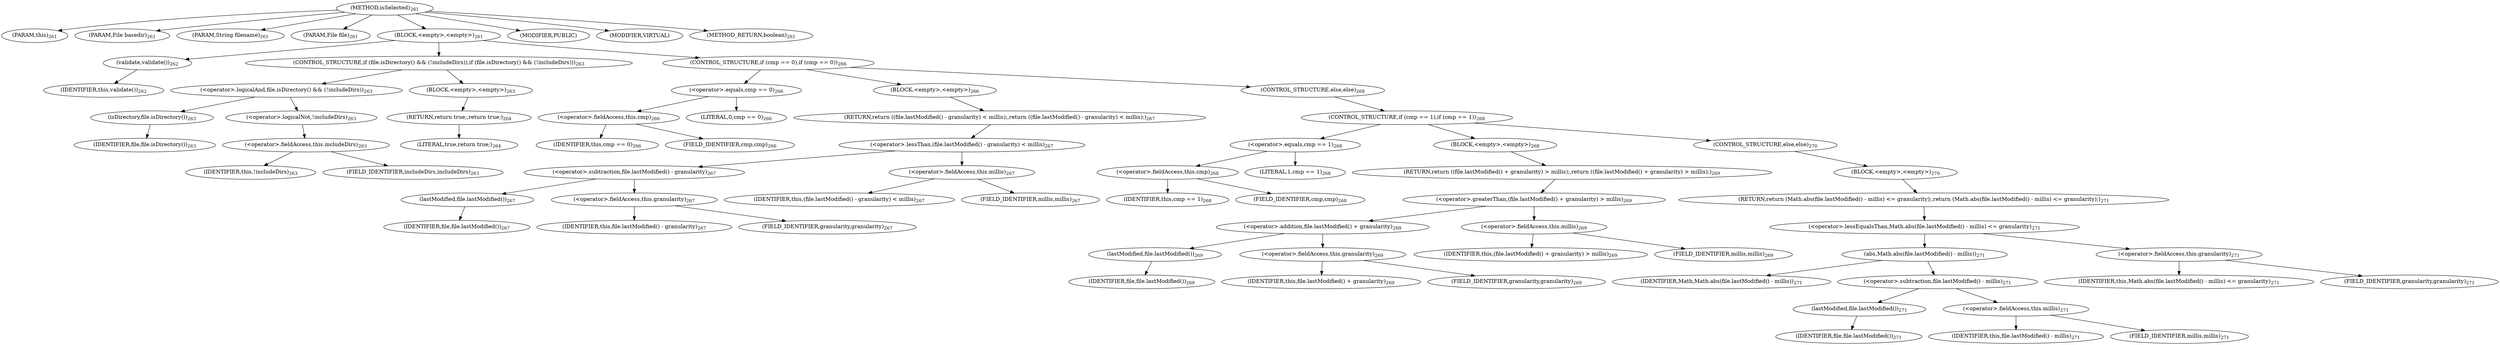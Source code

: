digraph "isSelected" {  
"478" [label = <(METHOD,isSelected)<SUB>261</SUB>> ]
"33" [label = <(PARAM,this)<SUB>261</SUB>> ]
"479" [label = <(PARAM,File basedir)<SUB>261</SUB>> ]
"480" [label = <(PARAM,String filename)<SUB>261</SUB>> ]
"481" [label = <(PARAM,File file)<SUB>261</SUB>> ]
"482" [label = <(BLOCK,&lt;empty&gt;,&lt;empty&gt;)<SUB>261</SUB>> ]
"483" [label = <(validate,validate())<SUB>262</SUB>> ]
"32" [label = <(IDENTIFIER,this,validate())<SUB>262</SUB>> ]
"484" [label = <(CONTROL_STRUCTURE,if (file.isDirectory() &amp;&amp; (!includeDirs)),if (file.isDirectory() &amp;&amp; (!includeDirs)))<SUB>263</SUB>> ]
"485" [label = <(&lt;operator&gt;.logicalAnd,file.isDirectory() &amp;&amp; (!includeDirs))<SUB>263</SUB>> ]
"486" [label = <(isDirectory,file.isDirectory())<SUB>263</SUB>> ]
"487" [label = <(IDENTIFIER,file,file.isDirectory())<SUB>263</SUB>> ]
"488" [label = <(&lt;operator&gt;.logicalNot,!includeDirs)<SUB>263</SUB>> ]
"489" [label = <(&lt;operator&gt;.fieldAccess,this.includeDirs)<SUB>263</SUB>> ]
"490" [label = <(IDENTIFIER,this,!includeDirs)<SUB>263</SUB>> ]
"491" [label = <(FIELD_IDENTIFIER,includeDirs,includeDirs)<SUB>263</SUB>> ]
"492" [label = <(BLOCK,&lt;empty&gt;,&lt;empty&gt;)<SUB>263</SUB>> ]
"493" [label = <(RETURN,return true;,return true;)<SUB>264</SUB>> ]
"494" [label = <(LITERAL,true,return true;)<SUB>264</SUB>> ]
"495" [label = <(CONTROL_STRUCTURE,if (cmp == 0),if (cmp == 0))<SUB>266</SUB>> ]
"496" [label = <(&lt;operator&gt;.equals,cmp == 0)<SUB>266</SUB>> ]
"497" [label = <(&lt;operator&gt;.fieldAccess,this.cmp)<SUB>266</SUB>> ]
"498" [label = <(IDENTIFIER,this,cmp == 0)<SUB>266</SUB>> ]
"499" [label = <(FIELD_IDENTIFIER,cmp,cmp)<SUB>266</SUB>> ]
"500" [label = <(LITERAL,0,cmp == 0)<SUB>266</SUB>> ]
"501" [label = <(BLOCK,&lt;empty&gt;,&lt;empty&gt;)<SUB>266</SUB>> ]
"502" [label = <(RETURN,return ((file.lastModified() - granularity) &lt; millis);,return ((file.lastModified() - granularity) &lt; millis);)<SUB>267</SUB>> ]
"503" [label = <(&lt;operator&gt;.lessThan,(file.lastModified() - granularity) &lt; millis)<SUB>267</SUB>> ]
"504" [label = <(&lt;operator&gt;.subtraction,file.lastModified() - granularity)<SUB>267</SUB>> ]
"505" [label = <(lastModified,file.lastModified())<SUB>267</SUB>> ]
"506" [label = <(IDENTIFIER,file,file.lastModified())<SUB>267</SUB>> ]
"507" [label = <(&lt;operator&gt;.fieldAccess,this.granularity)<SUB>267</SUB>> ]
"508" [label = <(IDENTIFIER,this,file.lastModified() - granularity)<SUB>267</SUB>> ]
"509" [label = <(FIELD_IDENTIFIER,granularity,granularity)<SUB>267</SUB>> ]
"510" [label = <(&lt;operator&gt;.fieldAccess,this.millis)<SUB>267</SUB>> ]
"511" [label = <(IDENTIFIER,this,(file.lastModified() - granularity) &lt; millis)<SUB>267</SUB>> ]
"512" [label = <(FIELD_IDENTIFIER,millis,millis)<SUB>267</SUB>> ]
"513" [label = <(CONTROL_STRUCTURE,else,else)<SUB>268</SUB>> ]
"514" [label = <(CONTROL_STRUCTURE,if (cmp == 1),if (cmp == 1))<SUB>268</SUB>> ]
"515" [label = <(&lt;operator&gt;.equals,cmp == 1)<SUB>268</SUB>> ]
"516" [label = <(&lt;operator&gt;.fieldAccess,this.cmp)<SUB>268</SUB>> ]
"517" [label = <(IDENTIFIER,this,cmp == 1)<SUB>268</SUB>> ]
"518" [label = <(FIELD_IDENTIFIER,cmp,cmp)<SUB>268</SUB>> ]
"519" [label = <(LITERAL,1,cmp == 1)<SUB>268</SUB>> ]
"520" [label = <(BLOCK,&lt;empty&gt;,&lt;empty&gt;)<SUB>268</SUB>> ]
"521" [label = <(RETURN,return ((file.lastModified() + granularity) &gt; millis);,return ((file.lastModified() + granularity) &gt; millis);)<SUB>269</SUB>> ]
"522" [label = <(&lt;operator&gt;.greaterThan,(file.lastModified() + granularity) &gt; millis)<SUB>269</SUB>> ]
"523" [label = <(&lt;operator&gt;.addition,file.lastModified() + granularity)<SUB>269</SUB>> ]
"524" [label = <(lastModified,file.lastModified())<SUB>269</SUB>> ]
"525" [label = <(IDENTIFIER,file,file.lastModified())<SUB>269</SUB>> ]
"526" [label = <(&lt;operator&gt;.fieldAccess,this.granularity)<SUB>269</SUB>> ]
"527" [label = <(IDENTIFIER,this,file.lastModified() + granularity)<SUB>269</SUB>> ]
"528" [label = <(FIELD_IDENTIFIER,granularity,granularity)<SUB>269</SUB>> ]
"529" [label = <(&lt;operator&gt;.fieldAccess,this.millis)<SUB>269</SUB>> ]
"530" [label = <(IDENTIFIER,this,(file.lastModified() + granularity) &gt; millis)<SUB>269</SUB>> ]
"531" [label = <(FIELD_IDENTIFIER,millis,millis)<SUB>269</SUB>> ]
"532" [label = <(CONTROL_STRUCTURE,else,else)<SUB>270</SUB>> ]
"533" [label = <(BLOCK,&lt;empty&gt;,&lt;empty&gt;)<SUB>270</SUB>> ]
"534" [label = <(RETURN,return (Math.abs(file.lastModified() - millis) &lt;= granularity);,return (Math.abs(file.lastModified() - millis) &lt;= granularity);)<SUB>271</SUB>> ]
"535" [label = <(&lt;operator&gt;.lessEqualsThan,Math.abs(file.lastModified() - millis) &lt;= granularity)<SUB>271</SUB>> ]
"536" [label = <(abs,Math.abs(file.lastModified() - millis))<SUB>271</SUB>> ]
"537" [label = <(IDENTIFIER,Math,Math.abs(file.lastModified() - millis))<SUB>271</SUB>> ]
"538" [label = <(&lt;operator&gt;.subtraction,file.lastModified() - millis)<SUB>271</SUB>> ]
"539" [label = <(lastModified,file.lastModified())<SUB>271</SUB>> ]
"540" [label = <(IDENTIFIER,file,file.lastModified())<SUB>271</SUB>> ]
"541" [label = <(&lt;operator&gt;.fieldAccess,this.millis)<SUB>271</SUB>> ]
"542" [label = <(IDENTIFIER,this,file.lastModified() - millis)<SUB>271</SUB>> ]
"543" [label = <(FIELD_IDENTIFIER,millis,millis)<SUB>271</SUB>> ]
"544" [label = <(&lt;operator&gt;.fieldAccess,this.granularity)<SUB>271</SUB>> ]
"545" [label = <(IDENTIFIER,this,Math.abs(file.lastModified() - millis) &lt;= granularity)<SUB>271</SUB>> ]
"546" [label = <(FIELD_IDENTIFIER,granularity,granularity)<SUB>271</SUB>> ]
"547" [label = <(MODIFIER,PUBLIC)> ]
"548" [label = <(MODIFIER,VIRTUAL)> ]
"549" [label = <(METHOD_RETURN,boolean)<SUB>261</SUB>> ]
  "478" -> "33" 
  "478" -> "479" 
  "478" -> "480" 
  "478" -> "481" 
  "478" -> "482" 
  "478" -> "547" 
  "478" -> "548" 
  "478" -> "549" 
  "482" -> "483" 
  "482" -> "484" 
  "482" -> "495" 
  "483" -> "32" 
  "484" -> "485" 
  "484" -> "492" 
  "485" -> "486" 
  "485" -> "488" 
  "486" -> "487" 
  "488" -> "489" 
  "489" -> "490" 
  "489" -> "491" 
  "492" -> "493" 
  "493" -> "494" 
  "495" -> "496" 
  "495" -> "501" 
  "495" -> "513" 
  "496" -> "497" 
  "496" -> "500" 
  "497" -> "498" 
  "497" -> "499" 
  "501" -> "502" 
  "502" -> "503" 
  "503" -> "504" 
  "503" -> "510" 
  "504" -> "505" 
  "504" -> "507" 
  "505" -> "506" 
  "507" -> "508" 
  "507" -> "509" 
  "510" -> "511" 
  "510" -> "512" 
  "513" -> "514" 
  "514" -> "515" 
  "514" -> "520" 
  "514" -> "532" 
  "515" -> "516" 
  "515" -> "519" 
  "516" -> "517" 
  "516" -> "518" 
  "520" -> "521" 
  "521" -> "522" 
  "522" -> "523" 
  "522" -> "529" 
  "523" -> "524" 
  "523" -> "526" 
  "524" -> "525" 
  "526" -> "527" 
  "526" -> "528" 
  "529" -> "530" 
  "529" -> "531" 
  "532" -> "533" 
  "533" -> "534" 
  "534" -> "535" 
  "535" -> "536" 
  "535" -> "544" 
  "536" -> "537" 
  "536" -> "538" 
  "538" -> "539" 
  "538" -> "541" 
  "539" -> "540" 
  "541" -> "542" 
  "541" -> "543" 
  "544" -> "545" 
  "544" -> "546" 
}
